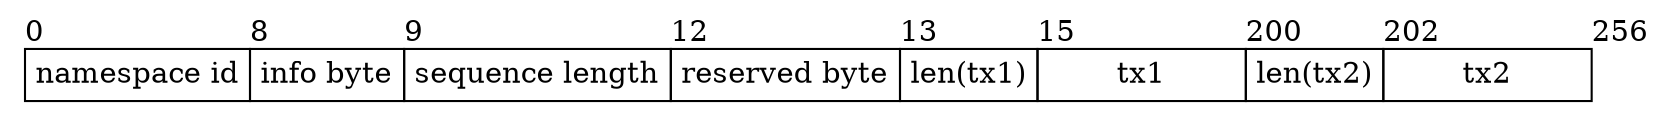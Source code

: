 digraph G {
    node [shape = record, penwidth = 0];

    share [label=<
    <table border="0" cellborder="1" cellspacing="0">
        <tr>
            <td align="left" border="0" cellpadding="0">0</td>
            <td align="left" border="0" cellpadding="0">8</td>
            <td align="left" border="0" cellpadding="0">9</td>
            <td align="left" border="0" cellpadding="0">12</td>
            <td align="left" border="0" cellpadding="0">13</td>
            <td align="left" border="0" cellpadding="0">15</td>
            <td align="left" border="0" cellpadding="0">200</td>
            <td align="left" border="0" cellpadding="0">202</td>
            <td align="left" border="0" cellpadding="0">256</td>
        </tr>
        <tr>
            <td width="8" cellpadding="4">namespace id</td>
            <td width="1" cellpadding="4">info byte</td>
            <td width="4" cellpadding="4">sequence length</td>
            <td width="2" cellpadding="4">reserved byte</td>
            <td width="2" cellpadding="4">len(tx1)</td>
            <td width="100" cellpadding="4">tx1</td>
            <td width="2" cellpadding="4">len(tx2)</td>
            <td width="100" cellpadding="4">tx2</td>
        </tr>
    </table>
    >];
}
